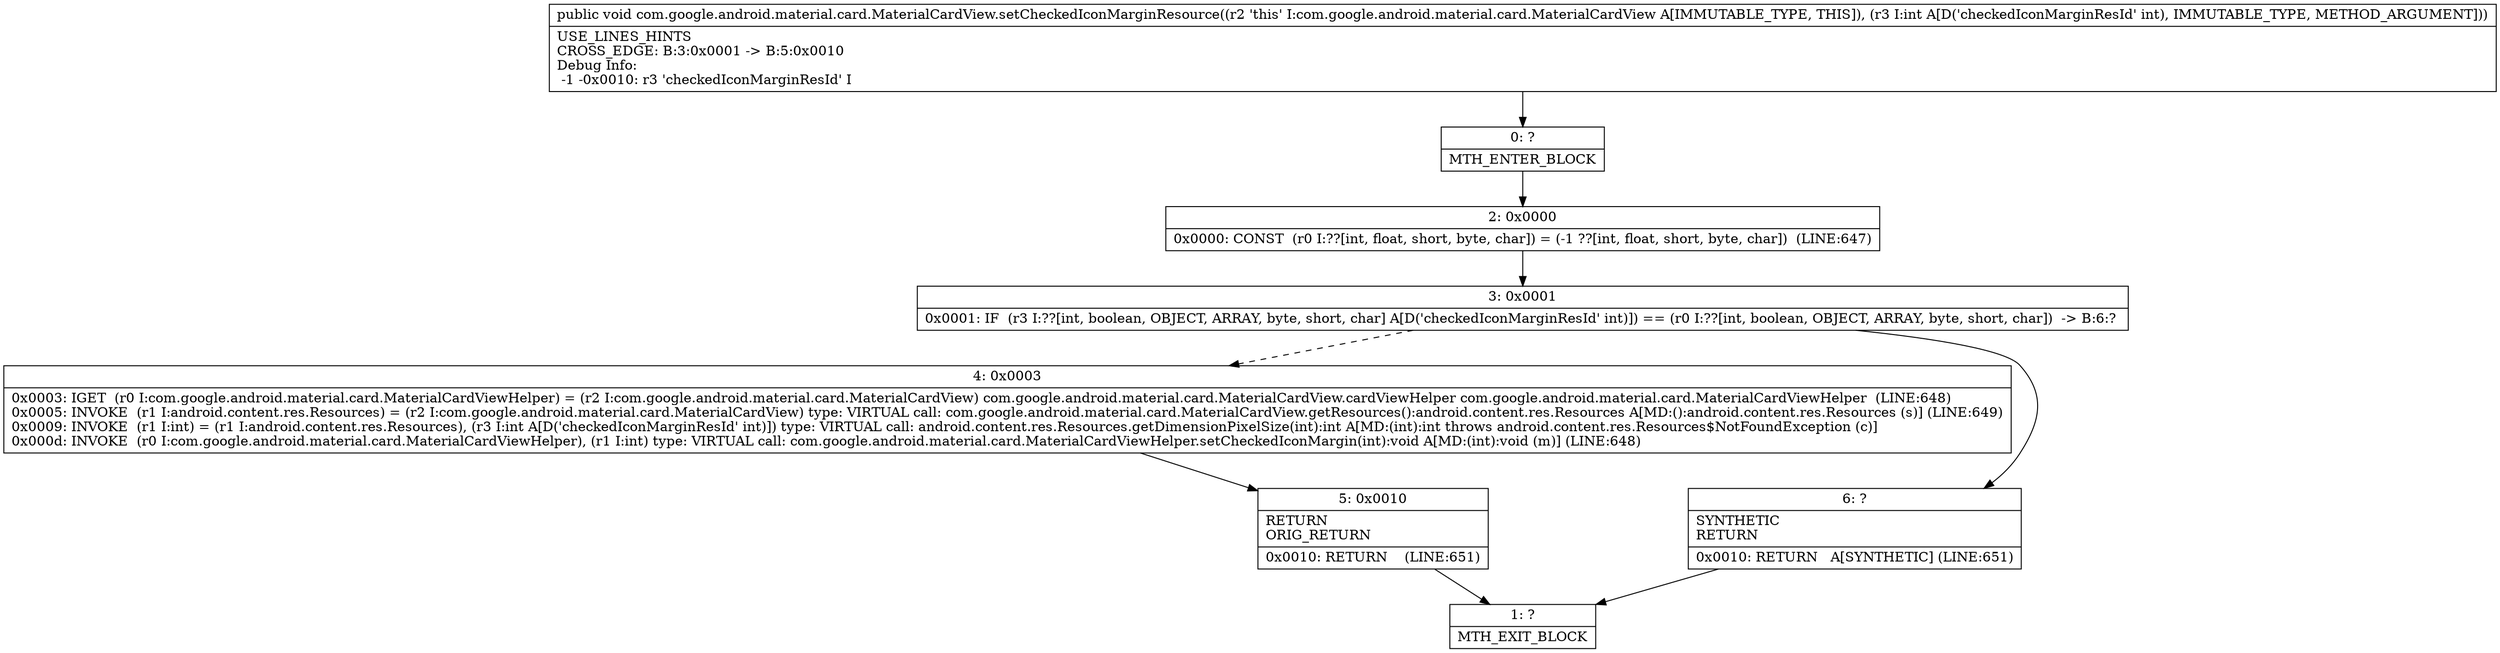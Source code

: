 digraph "CFG forcom.google.android.material.card.MaterialCardView.setCheckedIconMarginResource(I)V" {
Node_0 [shape=record,label="{0\:\ ?|MTH_ENTER_BLOCK\l}"];
Node_2 [shape=record,label="{2\:\ 0x0000|0x0000: CONST  (r0 I:??[int, float, short, byte, char]) = (\-1 ??[int, float, short, byte, char])  (LINE:647)\l}"];
Node_3 [shape=record,label="{3\:\ 0x0001|0x0001: IF  (r3 I:??[int, boolean, OBJECT, ARRAY, byte, short, char] A[D('checkedIconMarginResId' int)]) == (r0 I:??[int, boolean, OBJECT, ARRAY, byte, short, char])  \-\> B:6:? \l}"];
Node_4 [shape=record,label="{4\:\ 0x0003|0x0003: IGET  (r0 I:com.google.android.material.card.MaterialCardViewHelper) = (r2 I:com.google.android.material.card.MaterialCardView) com.google.android.material.card.MaterialCardView.cardViewHelper com.google.android.material.card.MaterialCardViewHelper  (LINE:648)\l0x0005: INVOKE  (r1 I:android.content.res.Resources) = (r2 I:com.google.android.material.card.MaterialCardView) type: VIRTUAL call: com.google.android.material.card.MaterialCardView.getResources():android.content.res.Resources A[MD:():android.content.res.Resources (s)] (LINE:649)\l0x0009: INVOKE  (r1 I:int) = (r1 I:android.content.res.Resources), (r3 I:int A[D('checkedIconMarginResId' int)]) type: VIRTUAL call: android.content.res.Resources.getDimensionPixelSize(int):int A[MD:(int):int throws android.content.res.Resources$NotFoundException (c)]\l0x000d: INVOKE  (r0 I:com.google.android.material.card.MaterialCardViewHelper), (r1 I:int) type: VIRTUAL call: com.google.android.material.card.MaterialCardViewHelper.setCheckedIconMargin(int):void A[MD:(int):void (m)] (LINE:648)\l}"];
Node_5 [shape=record,label="{5\:\ 0x0010|RETURN\lORIG_RETURN\l|0x0010: RETURN    (LINE:651)\l}"];
Node_1 [shape=record,label="{1\:\ ?|MTH_EXIT_BLOCK\l}"];
Node_6 [shape=record,label="{6\:\ ?|SYNTHETIC\lRETURN\l|0x0010: RETURN   A[SYNTHETIC] (LINE:651)\l}"];
MethodNode[shape=record,label="{public void com.google.android.material.card.MaterialCardView.setCheckedIconMarginResource((r2 'this' I:com.google.android.material.card.MaterialCardView A[IMMUTABLE_TYPE, THIS]), (r3 I:int A[D('checkedIconMarginResId' int), IMMUTABLE_TYPE, METHOD_ARGUMENT]))  | USE_LINES_HINTS\lCROSS_EDGE: B:3:0x0001 \-\> B:5:0x0010\lDebug Info:\l  \-1 \-0x0010: r3 'checkedIconMarginResId' I\l}"];
MethodNode -> Node_0;Node_0 -> Node_2;
Node_2 -> Node_3;
Node_3 -> Node_4[style=dashed];
Node_3 -> Node_6;
Node_4 -> Node_5;
Node_5 -> Node_1;
Node_6 -> Node_1;
}

